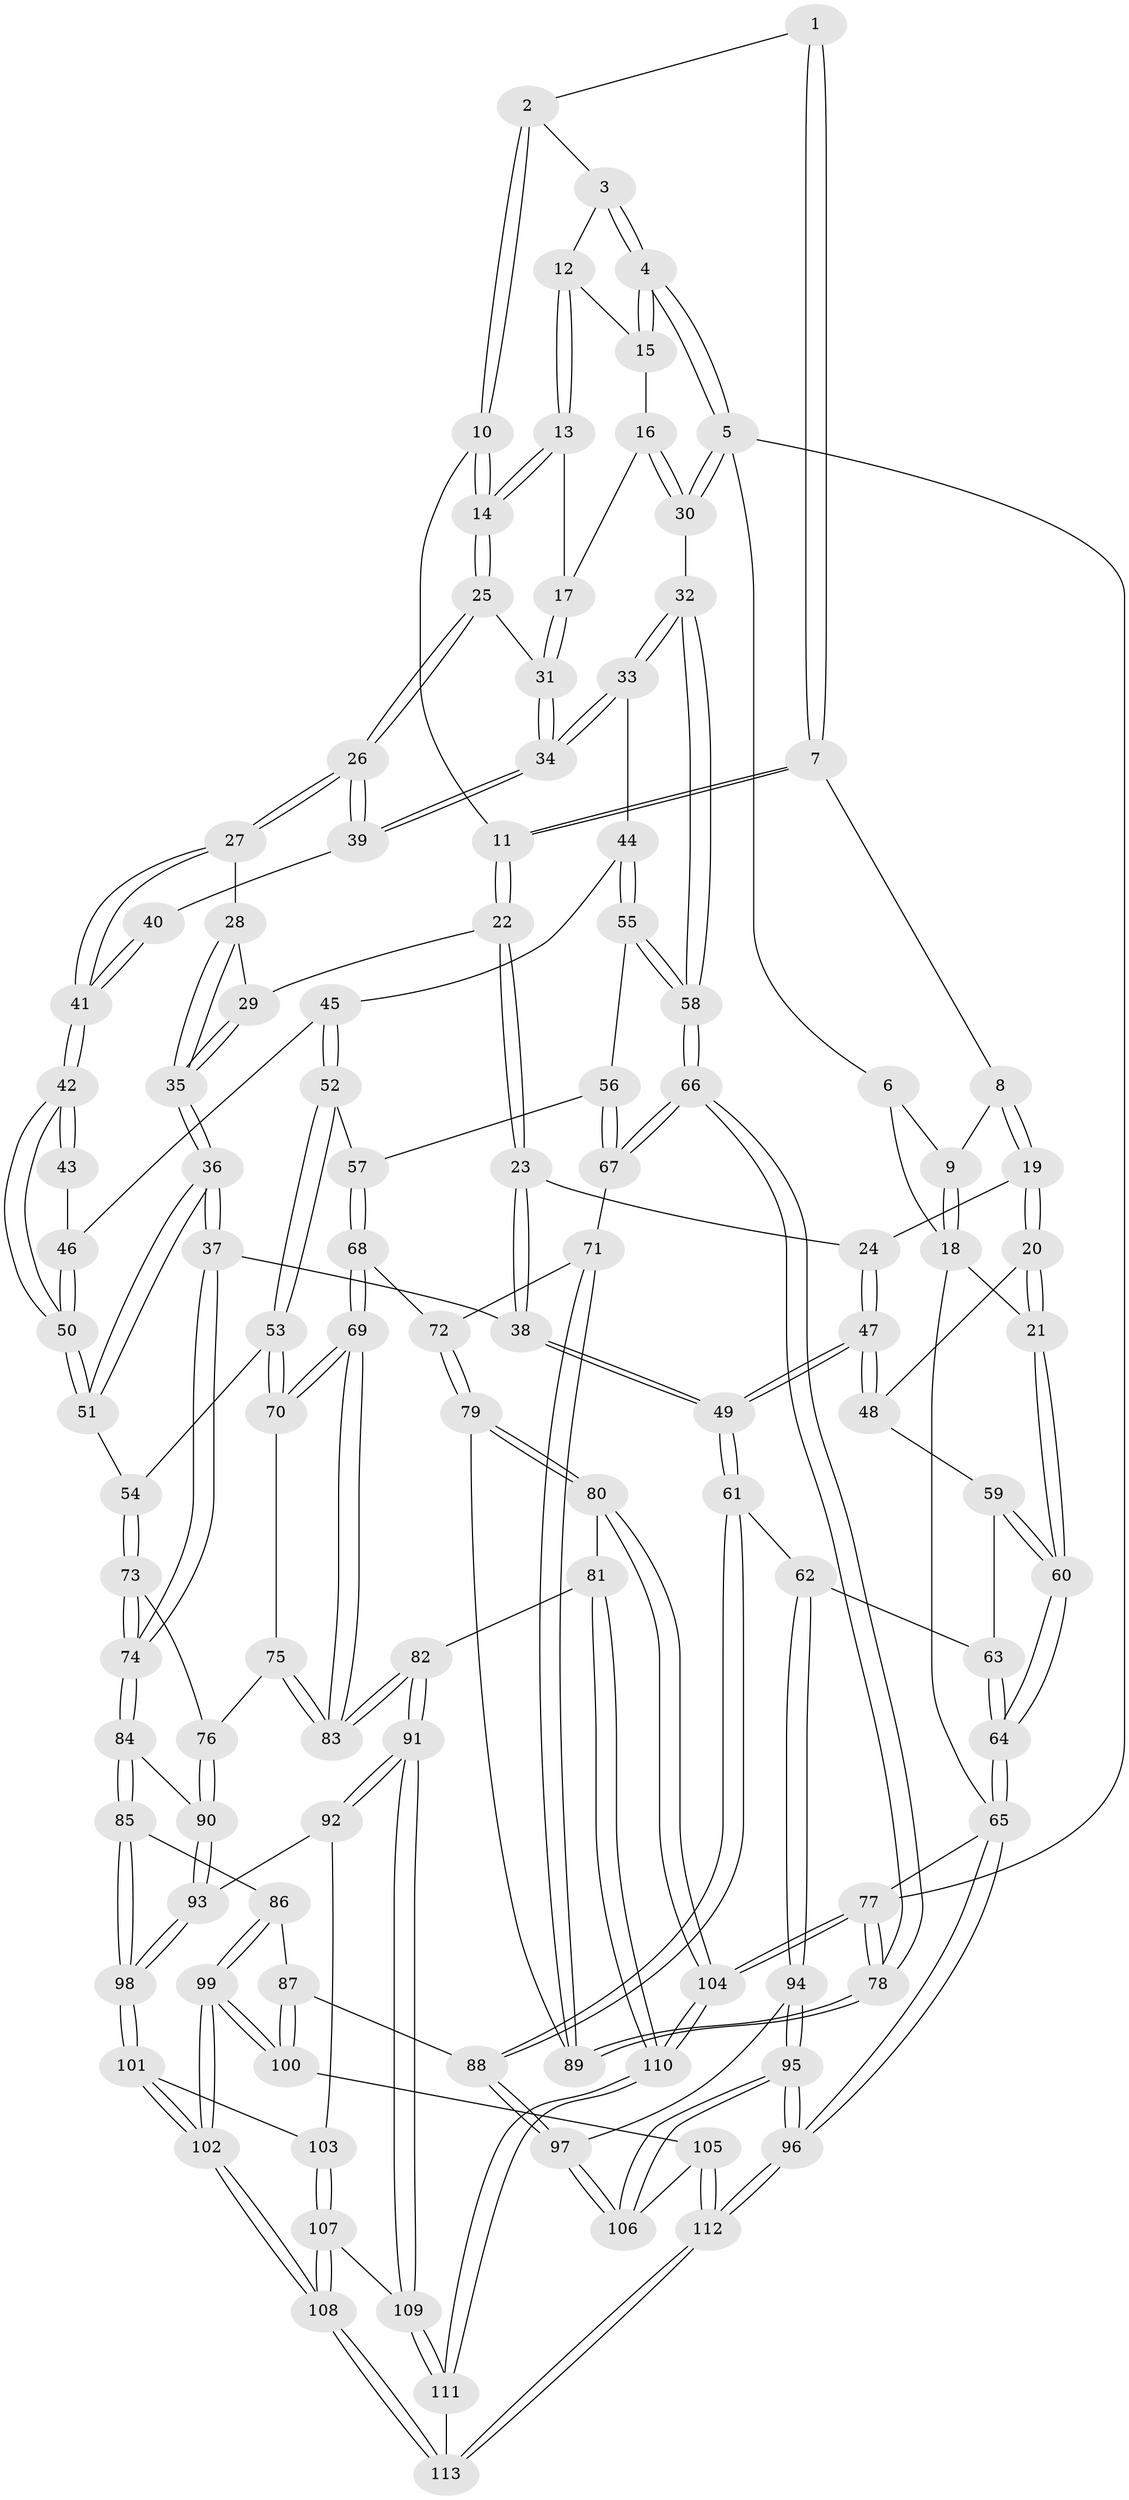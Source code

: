 // Generated by graph-tools (version 1.1) at 2025/38/03/09/25 02:38:27]
// undirected, 113 vertices, 279 edges
graph export_dot {
graph [start="1"]
  node [color=gray90,style=filled];
  1 [pos="+0.4400221035891976+0"];
  2 [pos="+0.5334322933057548+0"];
  3 [pos="+0.804364151405891+0"];
  4 [pos="+1+0"];
  5 [pos="+1+0"];
  6 [pos="+0.18733978493211462+0"];
  7 [pos="+0.34193120382984854+0.16722324556449789"];
  8 [pos="+0.1567262092524432+0.17041439167849987"];
  9 [pos="+0.14703185471028246+0.16137214122649476"];
  10 [pos="+0.5643388730031105+0.19186482265004912"];
  11 [pos="+0.36264598131822307+0.20670389974351727"];
  12 [pos="+0.8017220294692854+0.04536386647998791"];
  13 [pos="+0.78293407670144+0.11895689592500215"];
  14 [pos="+0.6189528870213015+0.2723761397229873"];
  15 [pos="+0.9467584524976154+0.18670483798999504"];
  16 [pos="+0.9643848204662955+0.24638305315534023"];
  17 [pos="+0.8467076382505462+0.2664653233727086"];
  18 [pos="+0+0.17761109463524535"];
  19 [pos="+0.1602637619934777+0.25597678327190365"];
  20 [pos="+0+0.3719648018102416"];
  21 [pos="+0+0.31748949965293993"];
  22 [pos="+0.3688519956484509+0.284013539999073"];
  23 [pos="+0.3449956885488907+0.30775443137785696"];
  24 [pos="+0.20285496738379638+0.36308471091410793"];
  25 [pos="+0.6186604635944537+0.2829573963740977"];
  26 [pos="+0.6092956481683632+0.315844089892492"];
  27 [pos="+0.6049166917980238+0.32653544654578714"];
  28 [pos="+0.5275669777914979+0.34097169573388153"];
  29 [pos="+0.4006736421331517+0.3028588211760111"];
  30 [pos="+1+0.39651214409238"];
  31 [pos="+0.8357382140786948+0.29366701133348155"];
  32 [pos="+1+0.4096437001323753"];
  33 [pos="+0.8590512739889451+0.3753941924607031"];
  34 [pos="+0.8391533939999066+0.3552637253839387"];
  35 [pos="+0.4227341044894502+0.49807244263658446"];
  36 [pos="+0.3903003820301444+0.582000195562574"];
  37 [pos="+0.35912313642291493+0.598808386632548"];
  38 [pos="+0.35514947133605057+0.5988646503655153"];
  39 [pos="+0.8357260411580346+0.35662284610111883"];
  40 [pos="+0.800678847770504+0.37933863441202165"];
  41 [pos="+0.6166332516139266+0.3576256232493138"];
  42 [pos="+0.6358014694578991+0.43345567713564404"];
  43 [pos="+0.7781484217116426+0.40571687503346093"];
  44 [pos="+0.8464381291803255+0.5051343841780801"];
  45 [pos="+0.842438633324046+0.5055088218988407"];
  46 [pos="+0.7785879487555195+0.46557602573778534"];
  47 [pos="+0.167461358838825+0.464320768116066"];
  48 [pos="+0.14332270084035323+0.46799536689551496"];
  49 [pos="+0.34416369784560646+0.6012302993900915"];
  50 [pos="+0.6378893781938043+0.4689228864912808"];
  51 [pos="+0.6193236288389345+0.5557123900182704"];
  52 [pos="+0.6767814659402085+0.6132476190035254"];
  53 [pos="+0.6715327263485028+0.6126788225339165"];
  54 [pos="+0.6673236057870773+0.6113917787734641"];
  55 [pos="+0.949037454785617+0.5715506809021091"];
  56 [pos="+0.902447173946507+0.6362383078492917"];
  57 [pos="+0.777813587242582+0.6660327449556369"];
  58 [pos="+1+0.4920952482327239"];
  59 [pos="+0.13624759573491133+0.47772577549038364"];
  60 [pos="+0+0.6291498785373532"];
  61 [pos="+0.30377850723919+0.6572406585693048"];
  62 [pos="+0.13128044137082998+0.7356182624080855"];
  63 [pos="+0.023724284091016002+0.6899693434427078"];
  64 [pos="+0+0.7168308804741907"];
  65 [pos="+0+1"];
  66 [pos="+1+0.7894723002705696"];
  67 [pos="+0.917985139269178+0.7491301130942782"];
  68 [pos="+0.7895305861662533+0.7324302565822968"];
  69 [pos="+0.7349810869953816+0.7885791450912437"];
  70 [pos="+0.7105679212585784+0.7667392785367738"];
  71 [pos="+0.9162000707766599+0.7516821555377887"];
  72 [pos="+0.8007779773957815+0.7432115229576685"];
  73 [pos="+0.6131069802674269+0.7168978468687847"];
  74 [pos="+0.4742364015835234+0.7494790729115614"];
  75 [pos="+0.6578918962216364+0.7794242158559306"];
  76 [pos="+0.6234229410919974+0.7725160850723827"];
  77 [pos="+1+1"];
  78 [pos="+1+1"];
  79 [pos="+0.8363430463875732+0.8579210463840288"];
  80 [pos="+0.827167200287396+0.8654342163503512"];
  81 [pos="+0.7532475980121889+0.8918588953146569"];
  82 [pos="+0.7411239546515831+0.8896761477879442"];
  83 [pos="+0.7354129751915006+0.8575032377451124"];
  84 [pos="+0.4764480075439318+0.7666712857276048"];
  85 [pos="+0.4684928029136957+0.8514622243490589"];
  86 [pos="+0.37178091831948523+0.8667527818662408"];
  87 [pos="+0.3504738172352348+0.8630557334011189"];
  88 [pos="+0.3131241458858568+0.8542689702771082"];
  89 [pos="+0.8908025909952539+0.8407434017142101"];
  90 [pos="+0.6103676022003149+0.813444147386088"];
  91 [pos="+0.6808415197591982+0.913938381498835"];
  92 [pos="+0.629013467653979+0.8713279977913146"];
  93 [pos="+0.6112660539830417+0.8446490879383153"];
  94 [pos="+0.13762996148369377+0.7947085981533886"];
  95 [pos="+0.0663182272275568+1"];
  96 [pos="+0+1"];
  97 [pos="+0.29380221279270224+0.8735648365859422"];
  98 [pos="+0.4717295744926999+0.8554777672554913"];
  99 [pos="+0.40312775001139334+0.9684074018735701"];
  100 [pos="+0.37044578179110743+0.9664796753791451"];
  101 [pos="+0.4746060356900666+0.8657752531820592"];
  102 [pos="+0.41514032729346895+0.9765693394787265"];
  103 [pos="+0.5165724300712529+0.9296061990164861"];
  104 [pos="+1+1"];
  105 [pos="+0.3445070056993646+0.969198873625016"];
  106 [pos="+0.28706056000845864+0.887047236920775"];
  107 [pos="+0.522039892202254+0.9537893396745613"];
  108 [pos="+0.4893524350707906+1"];
  109 [pos="+0.6706164568363628+0.9369098494626233"];
  110 [pos="+0.9811319677122206+1"];
  111 [pos="+0.6216740522174655+1"];
  112 [pos="+0.20310431034828644+1"];
  113 [pos="+0.5019262896806344+1"];
  1 -- 2;
  1 -- 7;
  1 -- 7;
  2 -- 3;
  2 -- 10;
  2 -- 10;
  3 -- 4;
  3 -- 4;
  3 -- 12;
  4 -- 5;
  4 -- 5;
  4 -- 15;
  4 -- 15;
  5 -- 6;
  5 -- 30;
  5 -- 30;
  5 -- 77;
  6 -- 9;
  6 -- 18;
  7 -- 8;
  7 -- 11;
  7 -- 11;
  8 -- 9;
  8 -- 19;
  8 -- 19;
  9 -- 18;
  9 -- 18;
  10 -- 11;
  10 -- 14;
  10 -- 14;
  11 -- 22;
  11 -- 22;
  12 -- 13;
  12 -- 13;
  12 -- 15;
  13 -- 14;
  13 -- 14;
  13 -- 17;
  14 -- 25;
  14 -- 25;
  15 -- 16;
  16 -- 17;
  16 -- 30;
  16 -- 30;
  17 -- 31;
  17 -- 31;
  18 -- 21;
  18 -- 65;
  19 -- 20;
  19 -- 20;
  19 -- 24;
  20 -- 21;
  20 -- 21;
  20 -- 48;
  21 -- 60;
  21 -- 60;
  22 -- 23;
  22 -- 23;
  22 -- 29;
  23 -- 24;
  23 -- 38;
  23 -- 38;
  24 -- 47;
  24 -- 47;
  25 -- 26;
  25 -- 26;
  25 -- 31;
  26 -- 27;
  26 -- 27;
  26 -- 39;
  26 -- 39;
  27 -- 28;
  27 -- 41;
  27 -- 41;
  28 -- 29;
  28 -- 35;
  28 -- 35;
  29 -- 35;
  29 -- 35;
  30 -- 32;
  31 -- 34;
  31 -- 34;
  32 -- 33;
  32 -- 33;
  32 -- 58;
  32 -- 58;
  33 -- 34;
  33 -- 34;
  33 -- 44;
  34 -- 39;
  34 -- 39;
  35 -- 36;
  35 -- 36;
  36 -- 37;
  36 -- 37;
  36 -- 51;
  36 -- 51;
  37 -- 38;
  37 -- 74;
  37 -- 74;
  38 -- 49;
  38 -- 49;
  39 -- 40;
  40 -- 41;
  40 -- 41;
  41 -- 42;
  41 -- 42;
  42 -- 43;
  42 -- 43;
  42 -- 50;
  42 -- 50;
  43 -- 46;
  44 -- 45;
  44 -- 55;
  44 -- 55;
  45 -- 46;
  45 -- 52;
  45 -- 52;
  46 -- 50;
  46 -- 50;
  47 -- 48;
  47 -- 48;
  47 -- 49;
  47 -- 49;
  48 -- 59;
  49 -- 61;
  49 -- 61;
  50 -- 51;
  50 -- 51;
  51 -- 54;
  52 -- 53;
  52 -- 53;
  52 -- 57;
  53 -- 54;
  53 -- 70;
  53 -- 70;
  54 -- 73;
  54 -- 73;
  55 -- 56;
  55 -- 58;
  55 -- 58;
  56 -- 57;
  56 -- 67;
  56 -- 67;
  57 -- 68;
  57 -- 68;
  58 -- 66;
  58 -- 66;
  59 -- 60;
  59 -- 60;
  59 -- 63;
  60 -- 64;
  60 -- 64;
  61 -- 62;
  61 -- 88;
  61 -- 88;
  62 -- 63;
  62 -- 94;
  62 -- 94;
  63 -- 64;
  63 -- 64;
  64 -- 65;
  64 -- 65;
  65 -- 96;
  65 -- 96;
  65 -- 77;
  66 -- 67;
  66 -- 67;
  66 -- 78;
  66 -- 78;
  67 -- 71;
  68 -- 69;
  68 -- 69;
  68 -- 72;
  69 -- 70;
  69 -- 70;
  69 -- 83;
  69 -- 83;
  70 -- 75;
  71 -- 72;
  71 -- 89;
  71 -- 89;
  72 -- 79;
  72 -- 79;
  73 -- 74;
  73 -- 74;
  73 -- 76;
  74 -- 84;
  74 -- 84;
  75 -- 76;
  75 -- 83;
  75 -- 83;
  76 -- 90;
  76 -- 90;
  77 -- 78;
  77 -- 78;
  77 -- 104;
  77 -- 104;
  78 -- 89;
  78 -- 89;
  79 -- 80;
  79 -- 80;
  79 -- 89;
  80 -- 81;
  80 -- 104;
  80 -- 104;
  81 -- 82;
  81 -- 110;
  81 -- 110;
  82 -- 83;
  82 -- 83;
  82 -- 91;
  82 -- 91;
  84 -- 85;
  84 -- 85;
  84 -- 90;
  85 -- 86;
  85 -- 98;
  85 -- 98;
  86 -- 87;
  86 -- 99;
  86 -- 99;
  87 -- 88;
  87 -- 100;
  87 -- 100;
  88 -- 97;
  88 -- 97;
  90 -- 93;
  90 -- 93;
  91 -- 92;
  91 -- 92;
  91 -- 109;
  91 -- 109;
  92 -- 93;
  92 -- 103;
  93 -- 98;
  93 -- 98;
  94 -- 95;
  94 -- 95;
  94 -- 97;
  95 -- 96;
  95 -- 96;
  95 -- 106;
  95 -- 106;
  96 -- 112;
  96 -- 112;
  97 -- 106;
  97 -- 106;
  98 -- 101;
  98 -- 101;
  99 -- 100;
  99 -- 100;
  99 -- 102;
  99 -- 102;
  100 -- 105;
  101 -- 102;
  101 -- 102;
  101 -- 103;
  102 -- 108;
  102 -- 108;
  103 -- 107;
  103 -- 107;
  104 -- 110;
  104 -- 110;
  105 -- 106;
  105 -- 112;
  105 -- 112;
  107 -- 108;
  107 -- 108;
  107 -- 109;
  108 -- 113;
  108 -- 113;
  109 -- 111;
  109 -- 111;
  110 -- 111;
  110 -- 111;
  111 -- 113;
  112 -- 113;
  112 -- 113;
}
